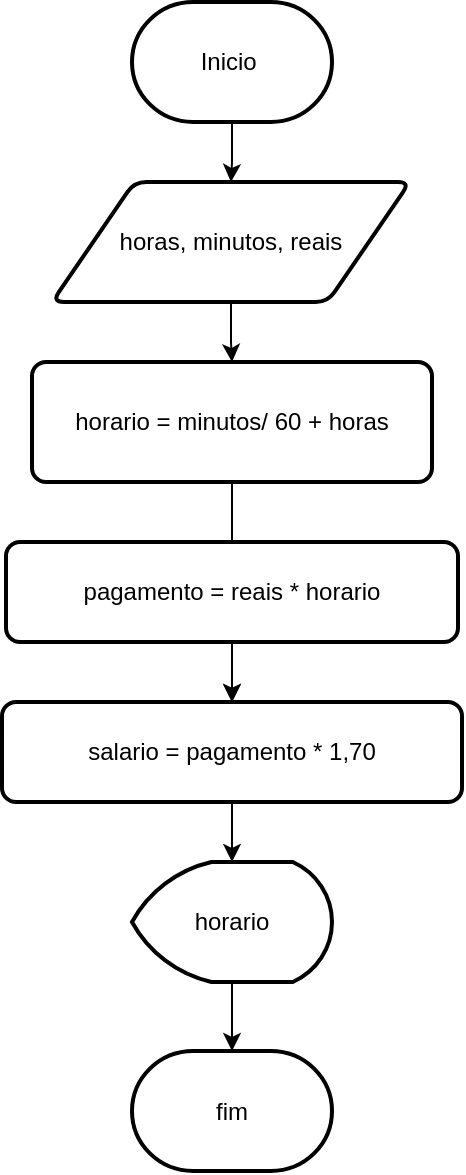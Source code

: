 <mxfile version="18.0.2" type="device"><diagram id="jr85JkW09dTifT3k-eUG" name="Page-1"><mxGraphModel dx="1102" dy="1783" grid="1" gridSize="10" guides="1" tooltips="1" connect="1" arrows="1" fold="1" page="1" pageScale="1" pageWidth="827" pageHeight="1169" math="0" shadow="0"><root><mxCell id="0"/><mxCell id="1" parent="0"/><mxCell id="ISq8b_xKO5qwZ7Sfqe3s-3" value="" style="edgeStyle=orthogonalEdgeStyle;rounded=0;orthogonalLoop=1;jettySize=auto;html=1;" edge="1" parent="1" source="ISq8b_xKO5qwZ7Sfqe3s-1" target="ISq8b_xKO5qwZ7Sfqe3s-2"><mxGeometry relative="1" as="geometry"/></mxCell><mxCell id="ISq8b_xKO5qwZ7Sfqe3s-1" value="Inicio&amp;nbsp;" style="strokeWidth=2;html=1;shape=mxgraph.flowchart.terminator;whiteSpace=wrap;" vertex="1" parent="1"><mxGeometry x="364" width="100" height="60" as="geometry"/></mxCell><mxCell id="ISq8b_xKO5qwZ7Sfqe3s-5" value="" style="edgeStyle=orthogonalEdgeStyle;rounded=0;orthogonalLoop=1;jettySize=auto;html=1;" edge="1" parent="1" source="ISq8b_xKO5qwZ7Sfqe3s-2" target="ISq8b_xKO5qwZ7Sfqe3s-4"><mxGeometry relative="1" as="geometry"/></mxCell><mxCell id="ISq8b_xKO5qwZ7Sfqe3s-2" value="horas, minutos, reais" style="shape=parallelogram;html=1;strokeWidth=2;perimeter=parallelogramPerimeter;whiteSpace=wrap;rounded=1;arcSize=12;size=0.23;" vertex="1" parent="1"><mxGeometry x="324" y="90" width="179" height="60" as="geometry"/></mxCell><mxCell id="ISq8b_xKO5qwZ7Sfqe3s-12" value="" style="edgeStyle=orthogonalEdgeStyle;rounded=0;orthogonalLoop=1;jettySize=auto;html=1;" edge="1" parent="1" source="ISq8b_xKO5qwZ7Sfqe3s-4" target="ISq8b_xKO5qwZ7Sfqe3s-11"><mxGeometry relative="1" as="geometry"/></mxCell><mxCell id="ISq8b_xKO5qwZ7Sfqe3s-4" value="horario = minutos/ 60 + horas" style="rounded=1;whiteSpace=wrap;html=1;absoluteArcSize=1;arcSize=14;strokeWidth=2;" vertex="1" parent="1"><mxGeometry x="314" y="180" width="200" height="60" as="geometry"/></mxCell><mxCell id="ISq8b_xKO5qwZ7Sfqe3s-9" value="" style="edgeStyle=orthogonalEdgeStyle;rounded=0;orthogonalLoop=1;jettySize=auto;html=1;" edge="1" parent="1" source="ISq8b_xKO5qwZ7Sfqe3s-6" target="ISq8b_xKO5qwZ7Sfqe3s-7"><mxGeometry relative="1" as="geometry"/></mxCell><mxCell id="ISq8b_xKO5qwZ7Sfqe3s-6" value="horario" style="strokeWidth=2;html=1;shape=mxgraph.flowchart.display;whiteSpace=wrap;" vertex="1" parent="1"><mxGeometry x="364" y="430" width="100" height="60" as="geometry"/></mxCell><mxCell id="ISq8b_xKO5qwZ7Sfqe3s-7" value="fim" style="strokeWidth=2;html=1;shape=mxgraph.flowchart.terminator;whiteSpace=wrap;" vertex="1" parent="1"><mxGeometry x="364" y="524.5" width="100" height="60" as="geometry"/></mxCell><mxCell id="ISq8b_xKO5qwZ7Sfqe3s-13" value="" style="edgeStyle=orthogonalEdgeStyle;rounded=0;orthogonalLoop=1;jettySize=auto;html=1;" edge="1" parent="1" source="ISq8b_xKO5qwZ7Sfqe3s-10" target="ISq8b_xKO5qwZ7Sfqe3s-11"><mxGeometry relative="1" as="geometry"/></mxCell><mxCell id="ISq8b_xKO5qwZ7Sfqe3s-10" value="pagamento = reais * horario" style="rounded=1;whiteSpace=wrap;html=1;absoluteArcSize=1;arcSize=14;strokeWidth=2;" vertex="1" parent="1"><mxGeometry x="301" y="270" width="226" height="50" as="geometry"/></mxCell><mxCell id="ISq8b_xKO5qwZ7Sfqe3s-14" value="" style="edgeStyle=orthogonalEdgeStyle;rounded=0;orthogonalLoop=1;jettySize=auto;html=1;" edge="1" parent="1" source="ISq8b_xKO5qwZ7Sfqe3s-11" target="ISq8b_xKO5qwZ7Sfqe3s-6"><mxGeometry relative="1" as="geometry"/></mxCell><mxCell id="ISq8b_xKO5qwZ7Sfqe3s-11" value="salario = pagamento * 1,70" style="rounded=1;whiteSpace=wrap;html=1;absoluteArcSize=1;arcSize=14;strokeWidth=2;" vertex="1" parent="1"><mxGeometry x="299" y="350" width="230" height="50" as="geometry"/></mxCell></root></mxGraphModel></diagram></mxfile>